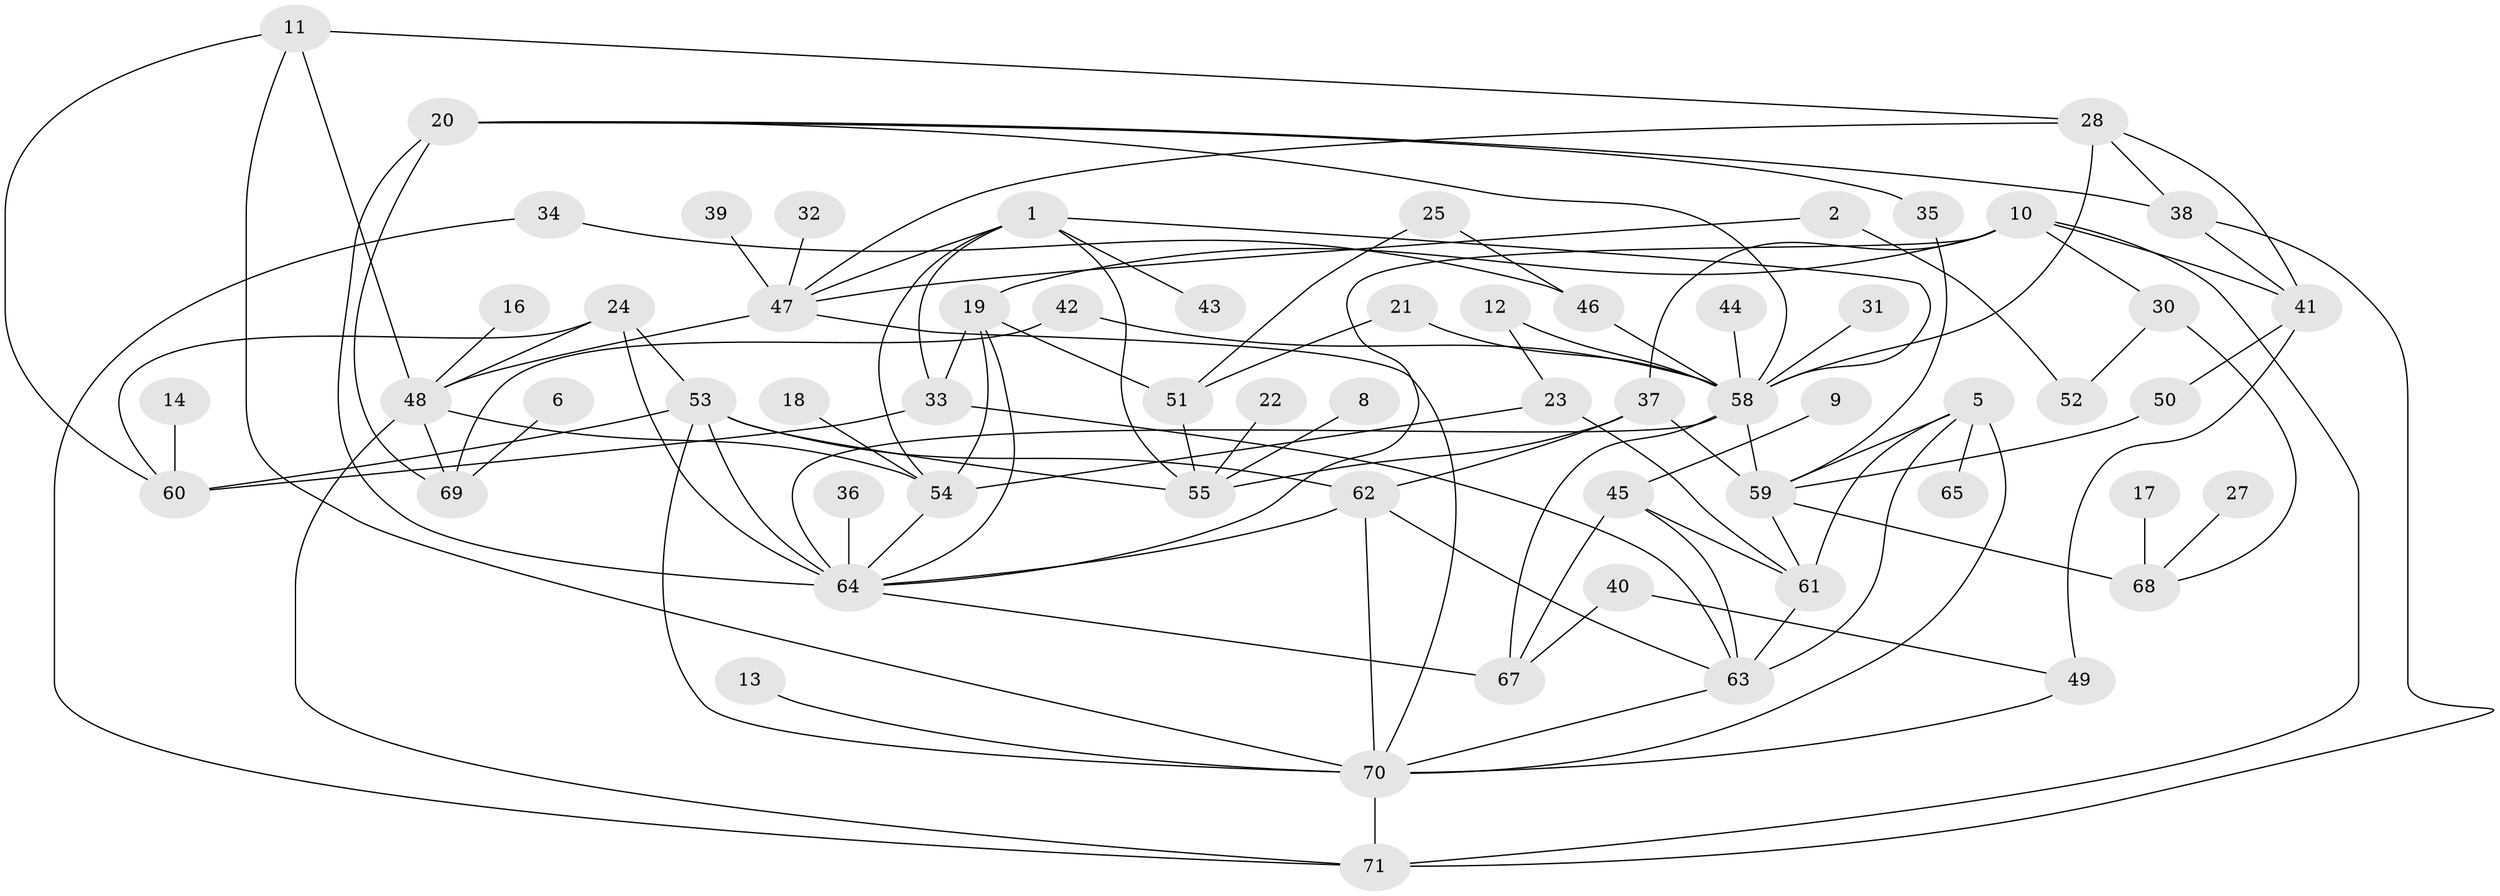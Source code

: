 // original degree distribution, {6: 0.028368794326241134, 3: 0.2553191489361702, 2: 0.2624113475177305, 1: 0.1702127659574468, 4: 0.12056737588652482, 0: 0.06382978723404255, 5: 0.07801418439716312, 7: 0.014184397163120567, 9: 0.0070921985815602835}
// Generated by graph-tools (version 1.1) at 2025/25/03/09/25 03:25:12]
// undirected, 62 vertices, 111 edges
graph export_dot {
graph [start="1"]
  node [color=gray90,style=filled];
  1;
  2;
  5;
  6;
  8;
  9;
  10;
  11;
  12;
  13;
  14;
  16;
  17;
  18;
  19;
  20;
  21;
  22;
  23;
  24;
  25;
  27;
  28;
  30;
  31;
  32;
  33;
  34;
  35;
  36;
  37;
  38;
  39;
  40;
  41;
  42;
  43;
  44;
  45;
  46;
  47;
  48;
  49;
  50;
  51;
  52;
  53;
  54;
  55;
  58;
  59;
  60;
  61;
  62;
  63;
  64;
  65;
  67;
  68;
  69;
  70;
  71;
  1 -- 33 [weight=1.0];
  1 -- 43 [weight=1.0];
  1 -- 47 [weight=1.0];
  1 -- 54 [weight=1.0];
  1 -- 55 [weight=1.0];
  1 -- 58 [weight=1.0];
  2 -- 47 [weight=1.0];
  2 -- 52 [weight=1.0];
  5 -- 59 [weight=2.0];
  5 -- 61 [weight=1.0];
  5 -- 63 [weight=1.0];
  5 -- 65 [weight=1.0];
  5 -- 70 [weight=1.0];
  6 -- 69 [weight=1.0];
  8 -- 55 [weight=1.0];
  9 -- 45 [weight=1.0];
  10 -- 19 [weight=1.0];
  10 -- 30 [weight=1.0];
  10 -- 37 [weight=1.0];
  10 -- 41 [weight=1.0];
  10 -- 64 [weight=1.0];
  10 -- 71 [weight=1.0];
  11 -- 28 [weight=1.0];
  11 -- 48 [weight=1.0];
  11 -- 60 [weight=1.0];
  11 -- 70 [weight=1.0];
  12 -- 23 [weight=1.0];
  12 -- 58 [weight=1.0];
  13 -- 70 [weight=1.0];
  14 -- 60 [weight=1.0];
  16 -- 48 [weight=1.0];
  17 -- 68 [weight=1.0];
  18 -- 54 [weight=1.0];
  19 -- 33 [weight=1.0];
  19 -- 51 [weight=1.0];
  19 -- 54 [weight=1.0];
  19 -- 64 [weight=1.0];
  20 -- 35 [weight=1.0];
  20 -- 38 [weight=1.0];
  20 -- 58 [weight=1.0];
  20 -- 64 [weight=3.0];
  20 -- 69 [weight=1.0];
  21 -- 51 [weight=1.0];
  21 -- 58 [weight=1.0];
  22 -- 55 [weight=1.0];
  23 -- 54 [weight=1.0];
  23 -- 61 [weight=1.0];
  24 -- 48 [weight=1.0];
  24 -- 53 [weight=1.0];
  24 -- 60 [weight=1.0];
  24 -- 64 [weight=1.0];
  25 -- 46 [weight=1.0];
  25 -- 51 [weight=1.0];
  27 -- 68 [weight=1.0];
  28 -- 38 [weight=1.0];
  28 -- 41 [weight=1.0];
  28 -- 47 [weight=1.0];
  28 -- 58 [weight=1.0];
  30 -- 52 [weight=1.0];
  30 -- 68 [weight=1.0];
  31 -- 58 [weight=1.0];
  32 -- 47 [weight=1.0];
  33 -- 60 [weight=1.0];
  33 -- 63 [weight=1.0];
  34 -- 46 [weight=1.0];
  34 -- 71 [weight=1.0];
  35 -- 59 [weight=1.0];
  36 -- 64 [weight=1.0];
  37 -- 55 [weight=1.0];
  37 -- 59 [weight=1.0];
  37 -- 62 [weight=1.0];
  38 -- 41 [weight=1.0];
  38 -- 71 [weight=1.0];
  39 -- 47 [weight=1.0];
  40 -- 49 [weight=1.0];
  40 -- 67 [weight=1.0];
  41 -- 49 [weight=1.0];
  41 -- 50 [weight=1.0];
  42 -- 58 [weight=1.0];
  42 -- 69 [weight=1.0];
  44 -- 58 [weight=1.0];
  45 -- 61 [weight=1.0];
  45 -- 63 [weight=1.0];
  45 -- 67 [weight=1.0];
  46 -- 58 [weight=1.0];
  47 -- 48 [weight=1.0];
  47 -- 70 [weight=1.0];
  48 -- 54 [weight=1.0];
  48 -- 69 [weight=1.0];
  48 -- 71 [weight=1.0];
  49 -- 70 [weight=1.0];
  50 -- 59 [weight=1.0];
  51 -- 55 [weight=1.0];
  53 -- 55 [weight=1.0];
  53 -- 60 [weight=1.0];
  53 -- 62 [weight=1.0];
  53 -- 64 [weight=1.0];
  53 -- 70 [weight=1.0];
  54 -- 64 [weight=2.0];
  58 -- 59 [weight=1.0];
  58 -- 64 [weight=1.0];
  58 -- 67 [weight=1.0];
  59 -- 61 [weight=1.0];
  59 -- 68 [weight=2.0];
  61 -- 63 [weight=2.0];
  62 -- 63 [weight=1.0];
  62 -- 64 [weight=1.0];
  62 -- 70 [weight=1.0];
  63 -- 70 [weight=1.0];
  64 -- 67 [weight=1.0];
  70 -- 71 [weight=1.0];
}
